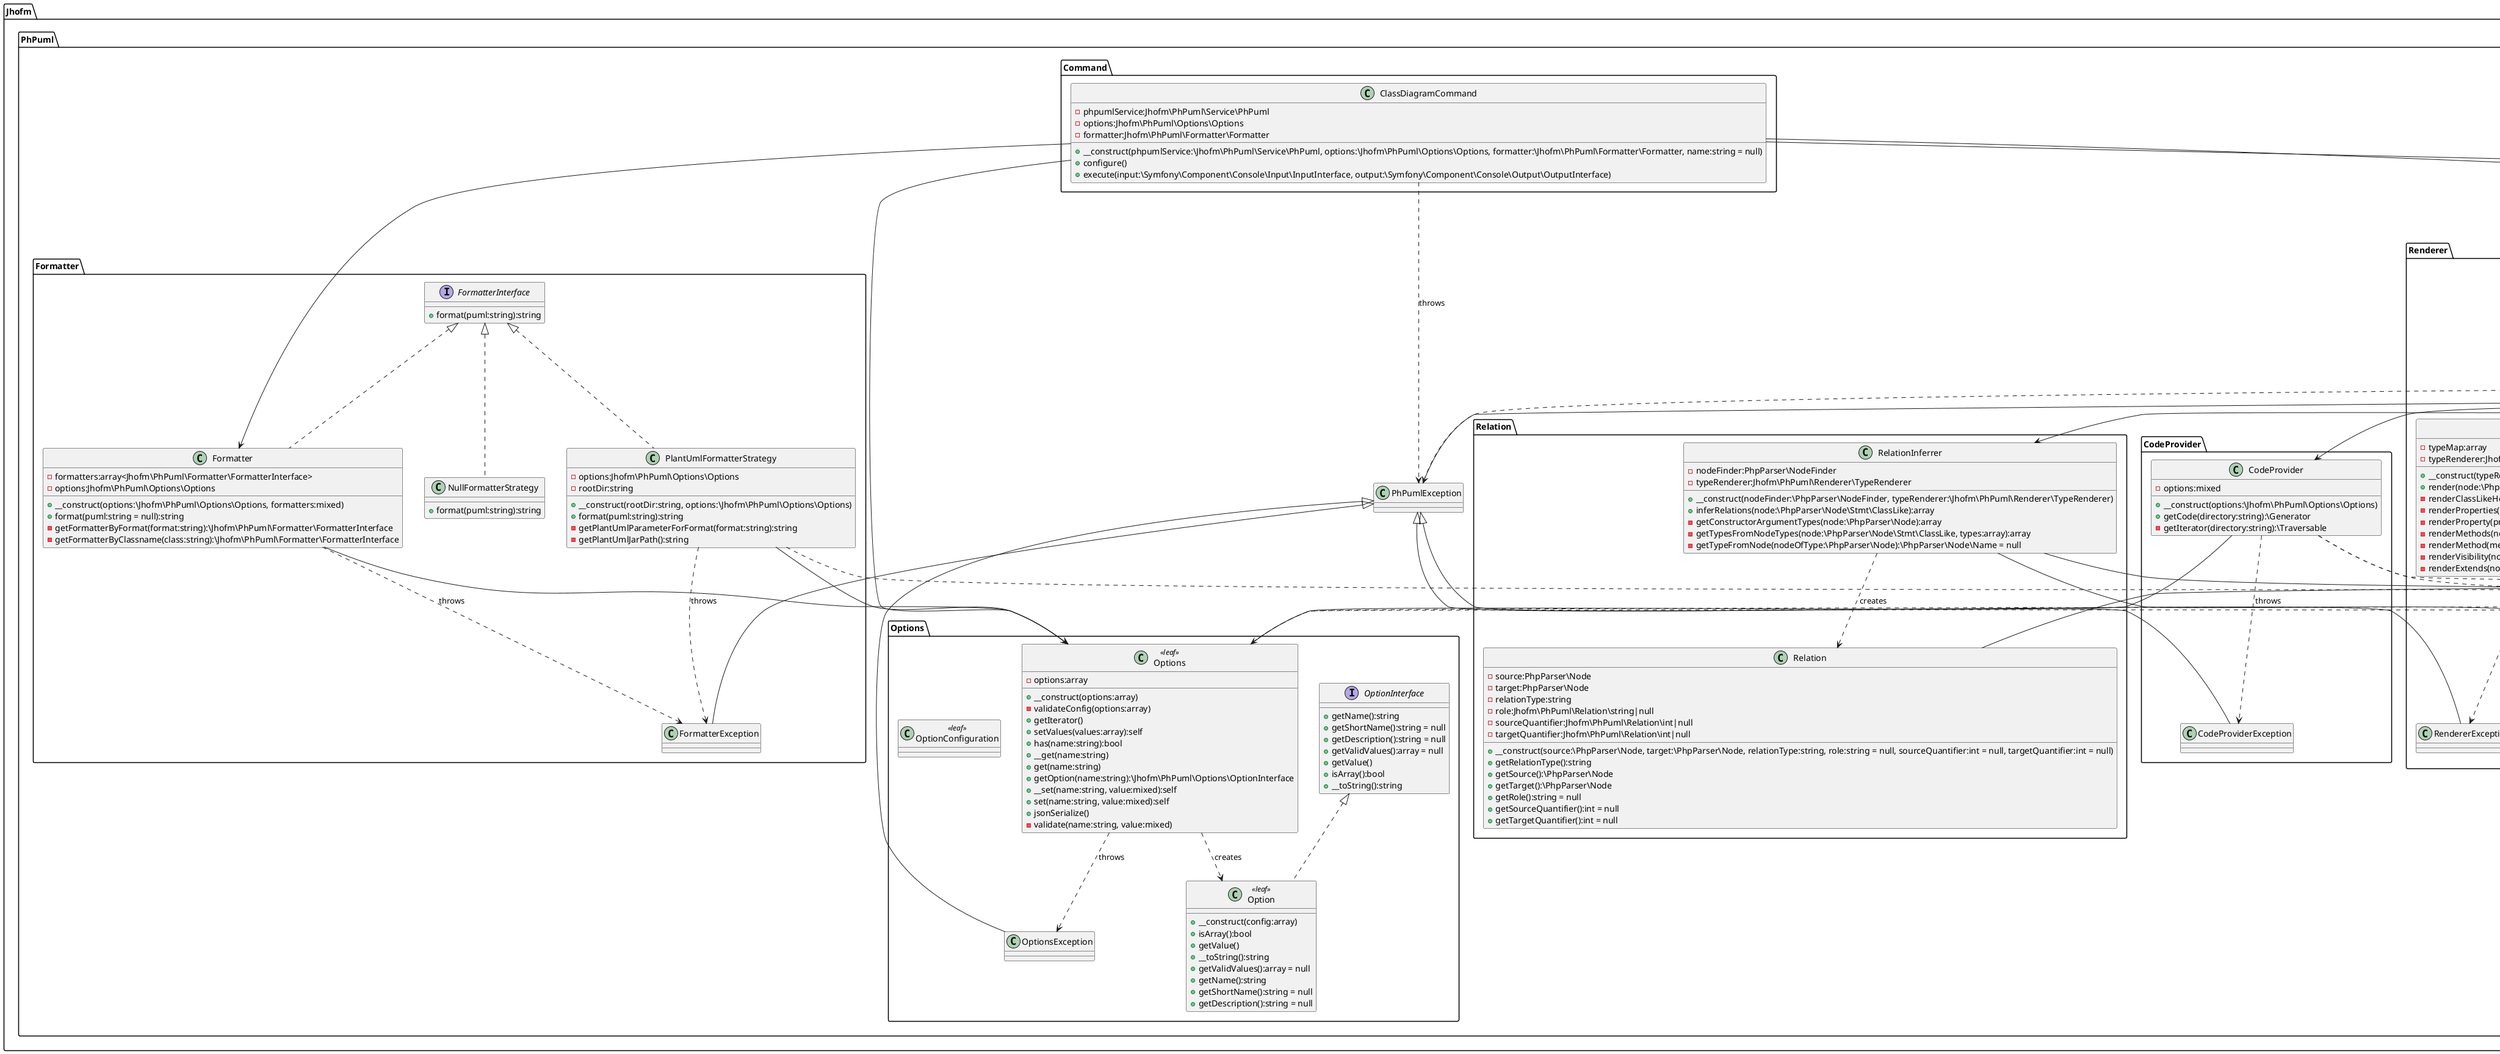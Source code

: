 @startuml
        
set namespaceSeparator \\ 

class Jhofm\\PhPuml\\CodeProvider\\CodeProvider {
  -options:mixed
  
  +__construct(options:\\Jhofm\\PhPuml\\Options\\Options)
  +getCode(directory:string):\\Generator
  -getIterator(directory:string):\\Traversable
}

Jhofm\\PhPuml\\CodeProvider\\CodeProvider --> \\Jhofm\\PhPuml\\Options\\Options
Jhofm\\PhPuml\\CodeProvider\\CodeProvider ..> \\Jhofm\\PhPuml\\CodeProvider\\CodeProviderException : throws
Jhofm\\PhPuml\\CodeProvider\\CodeProvider ..> \\League\\Flysystem\\Filesystem : creates
Jhofm\\PhPuml\\CodeProvider\\CodeProvider ..> \\League\\Flysystem\\Local\\LocalFilesystemAdapter : creates

class Jhofm\\PhPuml\\CodeProvider\\CodeProviderException extends \\Jhofm\\PhPuml\\PhPumlException {
}

class Jhofm\\PhPuml\\Command\\ClassDiagramCommand extends \\Symfony\\Component\\Console\\Command\\Command {
  -phpumlService:Jhofm\PhPuml\Service\PhPuml
  -options:Jhofm\PhPuml\Options\Options
  -formatter:Jhofm\PhPuml\Formatter\Formatter
  
  +__construct(phpumlService:\\Jhofm\\PhPuml\\Service\\PhPuml, options:\\Jhofm\\PhPuml\\Options\\Options, formatter:\\Jhofm\\PhPuml\\Formatter\\Formatter, name:string = null)
  +configure()
  +execute(input:\\Symfony\\Component\\Console\\Input\\InputInterface, output:\\Symfony\\Component\\Console\\Output\\OutputInterface)
}

Jhofm\\PhPuml\\Command\\ClassDiagramCommand --> \\Jhofm\\PhPuml\\Service\\PhPuml
Jhofm\\PhPuml\\Command\\ClassDiagramCommand --> \\Jhofm\\PhPuml\\Options\\Options
Jhofm\\PhPuml\\Command\\ClassDiagramCommand --> \\Jhofm\\PhPuml\\Formatter\\Formatter
Jhofm\\PhPuml\\Command\\ClassDiagramCommand ..> \\Jhofm\\PhPuml\\PhPumlException : throws

class Jhofm\\PhPuml\\Formatter\\Formatter implements \\Jhofm\\PhPuml\\Formatter\\FormatterInterface {
  -formatters:array<Jhofm\PhPuml\Formatter\FormatterInterface>
  -options:Jhofm\PhPuml\Options\Options
  
  +__construct(options:\\Jhofm\\PhPuml\\Options\\Options, formatters:mixed)
  +format(puml:string = null):string
  -getFormatterByFormat(format:string):\\Jhofm\\PhPuml\\Formatter\\FormatterInterface
  -getFormatterByClassname(class:string):\\Jhofm\\PhPuml\\Formatter\\FormatterInterface
}

Jhofm\\PhPuml\\Formatter\\Formatter --> \\Jhofm\\PhPuml\\Options\\Options
Jhofm\\PhPuml\\Formatter\\Formatter ..> \\Jhofm\\PhPuml\\Formatter\\FormatterException : throws

class Jhofm\\PhPuml\\Formatter\\FormatterException extends \\Jhofm\\PhPuml\\PhPumlException {
}

interface Jhofm\\PhPuml\\Formatter\\FormatterInterface {
  +format(puml:string):string
}

class Jhofm\\PhPuml\\Formatter\\NullFormatterStrategy implements \\Jhofm\\PhPuml\\Formatter\\FormatterInterface {
  +format(puml:string):string
}

class Jhofm\\PhPuml\\Formatter\\PlantUmlFormatterStrategy implements \\Jhofm\\PhPuml\\Formatter\\FormatterInterface {
  -options:Jhofm\PhPuml\Options\Options
  -rootDir:string
  
  +__construct(rootDir:string, options:\\Jhofm\\PhPuml\\Options\\Options)
  +format(puml:string):string
  -getPlantUmlParameterForFormat(format:string):string
  -getPlantUmlJarPath():string
}

Jhofm\\PhPuml\\Formatter\\PlantUmlFormatterStrategy --> \\Jhofm\\PhPuml\\Options\\Options
Jhofm\\PhPuml\\Formatter\\PlantUmlFormatterStrategy ..> \\Jhofm\\PhPuml\\Formatter\\FormatterException : throws
Jhofm\\PhPuml\\Formatter\\PlantUmlFormatterStrategy ..> \\Symfony\\Component\\Process\\Process : creates

class Jhofm\\PhPuml\\NodeVisitor\\NameResolver extends \\PhpParser\\NodeVisitor\\NameResolver {
  +__construct()
  +enterNode(node:\\PhpParser\\Node)
  -addAlias(use:\\PhpParser\\Node\\Stmt\\UseUse, type:mixed, prefix:\\PhpParser\\Node\\Name)
  -resolveSignature(node:mixed)
  -resolveType(node:mixed)
  -resolveAttributes(node:\\PhpParser\\Node\\Stmt\\Property)
}

Jhofm\\PhPuml\\NodeVisitor\\NameResolver ..> \\PhpParser\\Node\\Name : uses
Jhofm\\PhPuml\\NodeVisitor\\NameResolver ..> \\PhpParser\\BuilderHelpers : uses
Jhofm\\PhPuml\\NodeVisitor\\NameResolver ..> \\PhpParser\\Comment\\Doc : creates

class Jhofm\\PhPuml\\Options\\Option <<leaf>> implements \\Jhofm\\PhPuml\\Options\\OptionInterface {
  +__construct(config:array)
  +isArray():bool
  +getValue()
  +__toString():string
  +getValidValues():array = null
  +getName():string
  +getShortName():string = null
  +getDescription():string = null
}

class Jhofm\\PhPuml\\Options\\OptionConfiguration <<leaf>> {
}

interface Jhofm\\PhPuml\\Options\\OptionInterface {
  +getName():string
  +getShortName():string = null
  +getDescription():string = null
  +getValidValues():array = null
  +getValue()
  +isArray():bool
  +__toString():string
}

class Jhofm\\PhPuml\\Options\\Options <<leaf>> implements \\JsonSerializable, \\IteratorAggregate {
  -options:array
  
  +__construct(options:array)
  -validateConfig(options:array)
  +getIterator()
  +setValues(values:array):self
  +has(name:string):bool
  +__get(name:string)
  +get(name:string)
  +getOption(name:string):\\Jhofm\\PhPuml\\Options\\OptionInterface
  +__set(name:string, value:mixed):self
  +set(name:string, value:mixed):self
  +jsonSerialize()
  -validate(name:string, value:mixed)
}

Jhofm\\PhPuml\\Options\\Options ..> \\Jhofm\\PhPuml\\Options\\OptionsException : throws
Jhofm\\PhPuml\\Options\\Options ..> \\Jhofm\\PhPuml\\Options\\Option : creates

class Jhofm\\PhPuml\\Options\\OptionsException extends \\Jhofm\\PhPuml\\PhPumlException {
}

class Jhofm\\PhPuml\\PhPumlException extends \\Exception {
}

class Jhofm\\PhPuml\\Relation\\Relation {
  -source:PhpParser\Node
  -target:PhpParser\Node
  -relationType:string
  -role:Jhofm\PhPuml\Relation\string|null
  -sourceQuantifier:Jhofm\PhPuml\Relation\int|null
  -targetQuantifier:Jhofm\PhPuml\Relation\int|null
  
  +__construct(source:\\PhpParser\\Node, target:\\PhpParser\\Node, relationType:string, role:string = null, sourceQuantifier:int = null, targetQuantifier:int = null)
  +getRelationType():string
  +getSource():\\PhpParser\\Node
  +getTarget():\\PhpParser\\Node
  +getRole():string = null
  +getSourceQuantifier():int = null
  +getTargetQuantifier():int = null
}

Jhofm\\PhPuml\\Relation\\Relation --> \\PhpParser\\Node

class Jhofm\\PhPuml\\Relation\\RelationInferrer {
  -nodeFinder:PhpParser\NodeFinder
  -typeRenderer:Jhofm\PhPuml\Renderer\TypeRenderer
  
  +__construct(nodeFinder:\\PhpParser\\NodeFinder, typeRenderer:\\Jhofm\\PhPuml\\Renderer\\TypeRenderer)
  +inferRelations(node:\\PhpParser\\Node\\Stmt\\ClassLike):array
  -getConstructorArgumentTypes(node:\\PhpParser\\Node):array
  -getTypesFromNodeTypes(node:\\PhpParser\\Node\\Stmt\\ClassLike, types:array):array
  -getTypeFromNode(nodeOfType:\\PhpParser\\Node):\\PhpParser\\Node\\Name = null
}

Jhofm\\PhPuml\\Relation\\RelationInferrer --> \\PhpParser\\NodeFinder
Jhofm\\PhPuml\\Relation\\RelationInferrer --> \\Jhofm\\PhPuml\\Renderer\\TypeRenderer
Jhofm\\PhPuml\\Relation\\RelationInferrer ..> \\Jhofm\\PhPuml\\Relation\\Relation : creates

class Jhofm\\PhPuml\\Renderer\\ClassLikeRenderer extends \\Jhofm\\PhPuml\\Renderer\\IndentedRenderTrait {
  -typeMap:array
  -typeRenderer:Jhofm\PhPuml\Renderer\TypeRenderer
  
  +__construct(typeRenderer:\\Jhofm\\PhPuml\\Renderer\\TypeRenderer)
  +render(node:\\PhpParser\\Node\\Stmt\\ClassLike):string
  -renderClassLikeHeader(node:\\PhpParser\\Node\\Stmt\\ClassLike):string
  -renderProperties(node:\\PhpParser\\Node\\Stmt\\ClassLike):string
  -renderProperty(property:\\PhpParser\\Node\\Stmt\\Property):string
  -renderMethods(node:\\PhpParser\\Node\\Stmt\\ClassLike):string
  -renderMethod(method:\\PhpParser\\Node\\Stmt\\ClassMethod):string
  -renderVisibility(node:\\PhpParser\\Node\\Stmt):string
  -renderExtends(node:\\PhpParser\\Node\\Stmt\\ClassLike):string
}

Jhofm\\PhPuml\\Renderer\\ClassLikeRenderer --> \\Jhofm\\PhPuml\\Renderer\\TypeRenderer
Jhofm\\PhPuml\\Renderer\\ClassLikeRenderer ..> \\Jhofm\\PhPuml\\Renderer\\RendererException : throws

abstract class Jhofm\\PhPuml\\Renderer\\IndentedRenderTrait <<trait>> {
  -indentation:int
  -indentationString:string
  
  -appendLine(puml:string, line:string):void
}

class Jhofm\\PhPuml\\Renderer\\RelationRenderer extends \\Jhofm\\PhPuml\\Renderer\\IndentedRenderTrait {
  -typeRenderer:Jhofm\PhPuml\Renderer\TypeRenderer
  
  +__construct(typeRenderer:\\Jhofm\\PhPuml\\Renderer\\TypeRenderer)
  +renderRelations(relations:array):string
  +render(relation:\\Jhofm\\PhPuml\\Relation\\Relation):string
  -renderRelationType(relation:\\Jhofm\\PhPuml\\Relation\\Relation, sourceQuantifier:int = null, targetQuantifier:int = null):string
  -renderQuantifier(sourceQuantifier:int = null):string
}

Jhofm\\PhPuml\\Renderer\\RelationRenderer --> \\Jhofm\\PhPuml\\Renderer\\TypeRenderer

class Jhofm\\PhPuml\\Renderer\\RendererException extends \\Jhofm\\PhPuml\\PhPumlException {
}

class Jhofm\\PhPuml\\Renderer\\TypeRenderer {
  +render(type:\\PhpParser\\Node = null):string
}

class Jhofm\\PhPuml\\Service\\PhPuml {
  -parser:PhpParser\Parser
  -namespaceTraverser:PhpParser\NodeTraverser
  -codeProvider:Jhofm\PhPuml\CodeProvider\CodeProvider
  -nodeFinder:PhpParser\NodeFinder
  -classLikeRenderer:Jhofm\PhPuml\Renderer\ClassLikeRenderer
  -relationInferrer:Jhofm\PhPuml\Relation\RelationInferrer
  -relationRenderer:Jhofm\PhPuml\Renderer\RelationRenderer
  
  +__construct(codeProvider:\\Jhofm\\PhPuml\\CodeProvider\\CodeProvider, nodeFinder:\\PhpParser\\NodeFinder, namespaceTraverser:\\PhpParser\\NodeTraverser, parser:\\PhpParser\\Parser, relationInferrer:\\Jhofm\\PhPuml\\Relation\\RelationInferrer, classLikeRenderer:\\Jhofm\\PhPuml\\Renderer\\ClassLikeRenderer, relationRenderer:\\Jhofm\\PhPuml\\Renderer\\RelationRenderer)
  +generatePuml(input:string):string
}

Jhofm\\PhPuml\\Service\\PhPuml --> \\Jhofm\\PhPuml\\CodeProvider\\CodeProvider
Jhofm\\PhPuml\\Service\\PhPuml --> \\PhpParser\\NodeFinder
Jhofm\\PhPuml\\Service\\PhPuml --> \\PhpParser\\NodeTraverser
Jhofm\\PhPuml\\Service\\PhPuml --> \\PhpParser\\Parser
Jhofm\\PhPuml\\Service\\PhPuml --> \\Jhofm\\PhPuml\\Relation\\RelationInferrer
Jhofm\\PhPuml\\Service\\PhPuml --> \\Jhofm\\PhPuml\\Renderer\\ClassLikeRenderer
Jhofm\\PhPuml\\Service\\PhPuml --> \\Jhofm\\PhPuml\\Renderer\\RelationRenderer
Jhofm\\PhPuml\\Service\\PhPuml ..> \\Jhofm\\PhPuml\\PhPumlException : throws

@enduml
